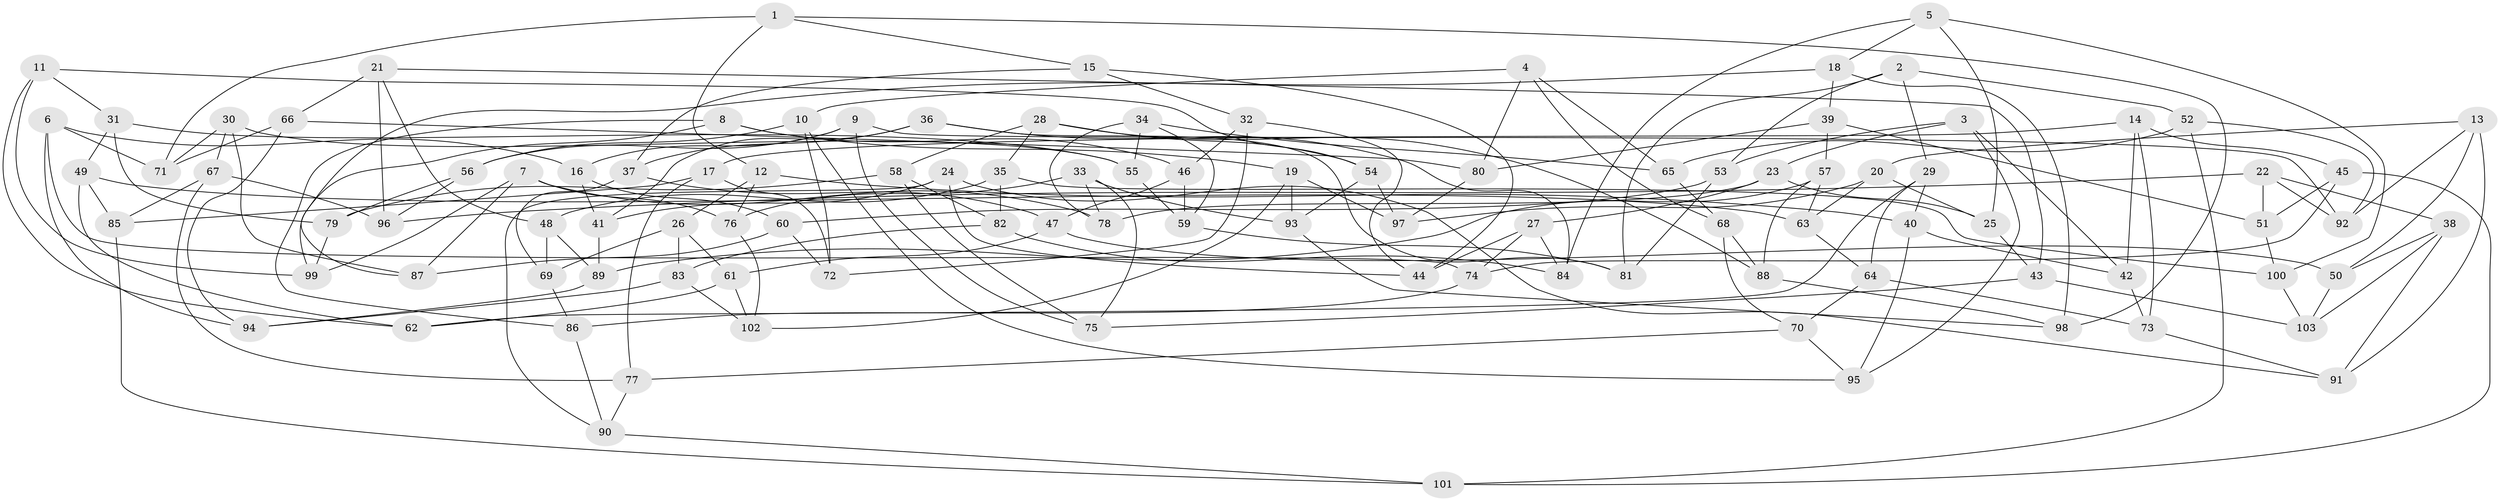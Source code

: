 // coarse degree distribution, {11: 0.13333333333333333, 12: 0.1, 8: 0.13333333333333333, 10: 0.06666666666666667, 4: 0.2, 3: 0.06666666666666667, 9: 0.03333333333333333, 7: 0.1, 5: 0.06666666666666667, 14: 0.03333333333333333, 6: 0.06666666666666667}
// Generated by graph-tools (version 1.1) at 2025/20/03/04/25 18:20:35]
// undirected, 103 vertices, 206 edges
graph export_dot {
graph [start="1"]
  node [color=gray90,style=filled];
  1;
  2;
  3;
  4;
  5;
  6;
  7;
  8;
  9;
  10;
  11;
  12;
  13;
  14;
  15;
  16;
  17;
  18;
  19;
  20;
  21;
  22;
  23;
  24;
  25;
  26;
  27;
  28;
  29;
  30;
  31;
  32;
  33;
  34;
  35;
  36;
  37;
  38;
  39;
  40;
  41;
  42;
  43;
  44;
  45;
  46;
  47;
  48;
  49;
  50;
  51;
  52;
  53;
  54;
  55;
  56;
  57;
  58;
  59;
  60;
  61;
  62;
  63;
  64;
  65;
  66;
  67;
  68;
  69;
  70;
  71;
  72;
  73;
  74;
  75;
  76;
  77;
  78;
  79;
  80;
  81;
  82;
  83;
  84;
  85;
  86;
  87;
  88;
  89;
  90;
  91;
  92;
  93;
  94;
  95;
  96;
  97;
  98;
  99;
  100;
  101;
  102;
  103;
  1 -- 71;
  1 -- 12;
  1 -- 15;
  1 -- 98;
  2 -- 81;
  2 -- 29;
  2 -- 53;
  2 -- 52;
  3 -- 53;
  3 -- 42;
  3 -- 23;
  3 -- 95;
  4 -- 80;
  4 -- 65;
  4 -- 68;
  4 -- 10;
  5 -- 18;
  5 -- 84;
  5 -- 25;
  5 -- 100;
  6 -- 71;
  6 -- 74;
  6 -- 16;
  6 -- 94;
  7 -- 78;
  7 -- 87;
  7 -- 76;
  7 -- 99;
  8 -- 86;
  8 -- 46;
  8 -- 99;
  8 -- 19;
  9 -- 16;
  9 -- 75;
  9 -- 56;
  9 -- 92;
  10 -- 72;
  10 -- 95;
  10 -- 56;
  11 -- 31;
  11 -- 54;
  11 -- 99;
  11 -- 62;
  12 -- 26;
  12 -- 76;
  12 -- 40;
  13 -- 92;
  13 -- 50;
  13 -- 20;
  13 -- 91;
  14 -- 73;
  14 -- 17;
  14 -- 45;
  14 -- 42;
  15 -- 32;
  15 -- 37;
  15 -- 44;
  16 -- 60;
  16 -- 41;
  17 -- 72;
  17 -- 85;
  17 -- 77;
  18 -- 39;
  18 -- 98;
  18 -- 87;
  19 -- 93;
  19 -- 102;
  19 -- 97;
  20 -- 25;
  20 -- 97;
  20 -- 63;
  21 -- 43;
  21 -- 96;
  21 -- 48;
  21 -- 66;
  22 -- 51;
  22 -- 96;
  22 -- 38;
  22 -- 92;
  23 -- 25;
  23 -- 78;
  23 -- 27;
  24 -- 41;
  24 -- 90;
  24 -- 44;
  24 -- 91;
  25 -- 43;
  26 -- 61;
  26 -- 69;
  26 -- 83;
  27 -- 74;
  27 -- 44;
  27 -- 84;
  28 -- 35;
  28 -- 88;
  28 -- 54;
  28 -- 58;
  29 -- 62;
  29 -- 40;
  29 -- 64;
  30 -- 87;
  30 -- 71;
  30 -- 55;
  30 -- 67;
  31 -- 55;
  31 -- 79;
  31 -- 49;
  32 -- 72;
  32 -- 44;
  32 -- 46;
  33 -- 75;
  33 -- 78;
  33 -- 93;
  33 -- 76;
  34 -- 78;
  34 -- 65;
  34 -- 59;
  34 -- 55;
  35 -- 82;
  35 -- 48;
  35 -- 100;
  36 -- 81;
  36 -- 84;
  36 -- 37;
  36 -- 41;
  37 -- 47;
  37 -- 69;
  38 -- 103;
  38 -- 91;
  38 -- 50;
  39 -- 80;
  39 -- 51;
  39 -- 57;
  40 -- 95;
  40 -- 42;
  41 -- 89;
  42 -- 73;
  43 -- 75;
  43 -- 103;
  45 -- 51;
  45 -- 74;
  45 -- 101;
  46 -- 59;
  46 -- 47;
  47 -- 61;
  47 -- 50;
  48 -- 89;
  48 -- 69;
  49 -- 62;
  49 -- 85;
  49 -- 63;
  50 -- 103;
  51 -- 100;
  52 -- 65;
  52 -- 101;
  52 -- 92;
  53 -- 81;
  53 -- 60;
  54 -- 93;
  54 -- 97;
  55 -- 59;
  56 -- 79;
  56 -- 96;
  57 -- 88;
  57 -- 63;
  57 -- 89;
  58 -- 79;
  58 -- 82;
  58 -- 75;
  59 -- 81;
  60 -- 87;
  60 -- 72;
  61 -- 62;
  61 -- 102;
  63 -- 64;
  64 -- 70;
  64 -- 73;
  65 -- 68;
  66 -- 80;
  66 -- 71;
  66 -- 94;
  67 -- 96;
  67 -- 77;
  67 -- 85;
  68 -- 88;
  68 -- 70;
  69 -- 86;
  70 -- 77;
  70 -- 95;
  73 -- 91;
  74 -- 86;
  76 -- 102;
  77 -- 90;
  79 -- 99;
  80 -- 97;
  82 -- 84;
  82 -- 83;
  83 -- 94;
  83 -- 102;
  85 -- 101;
  86 -- 90;
  88 -- 98;
  89 -- 94;
  90 -- 101;
  93 -- 98;
  100 -- 103;
}
